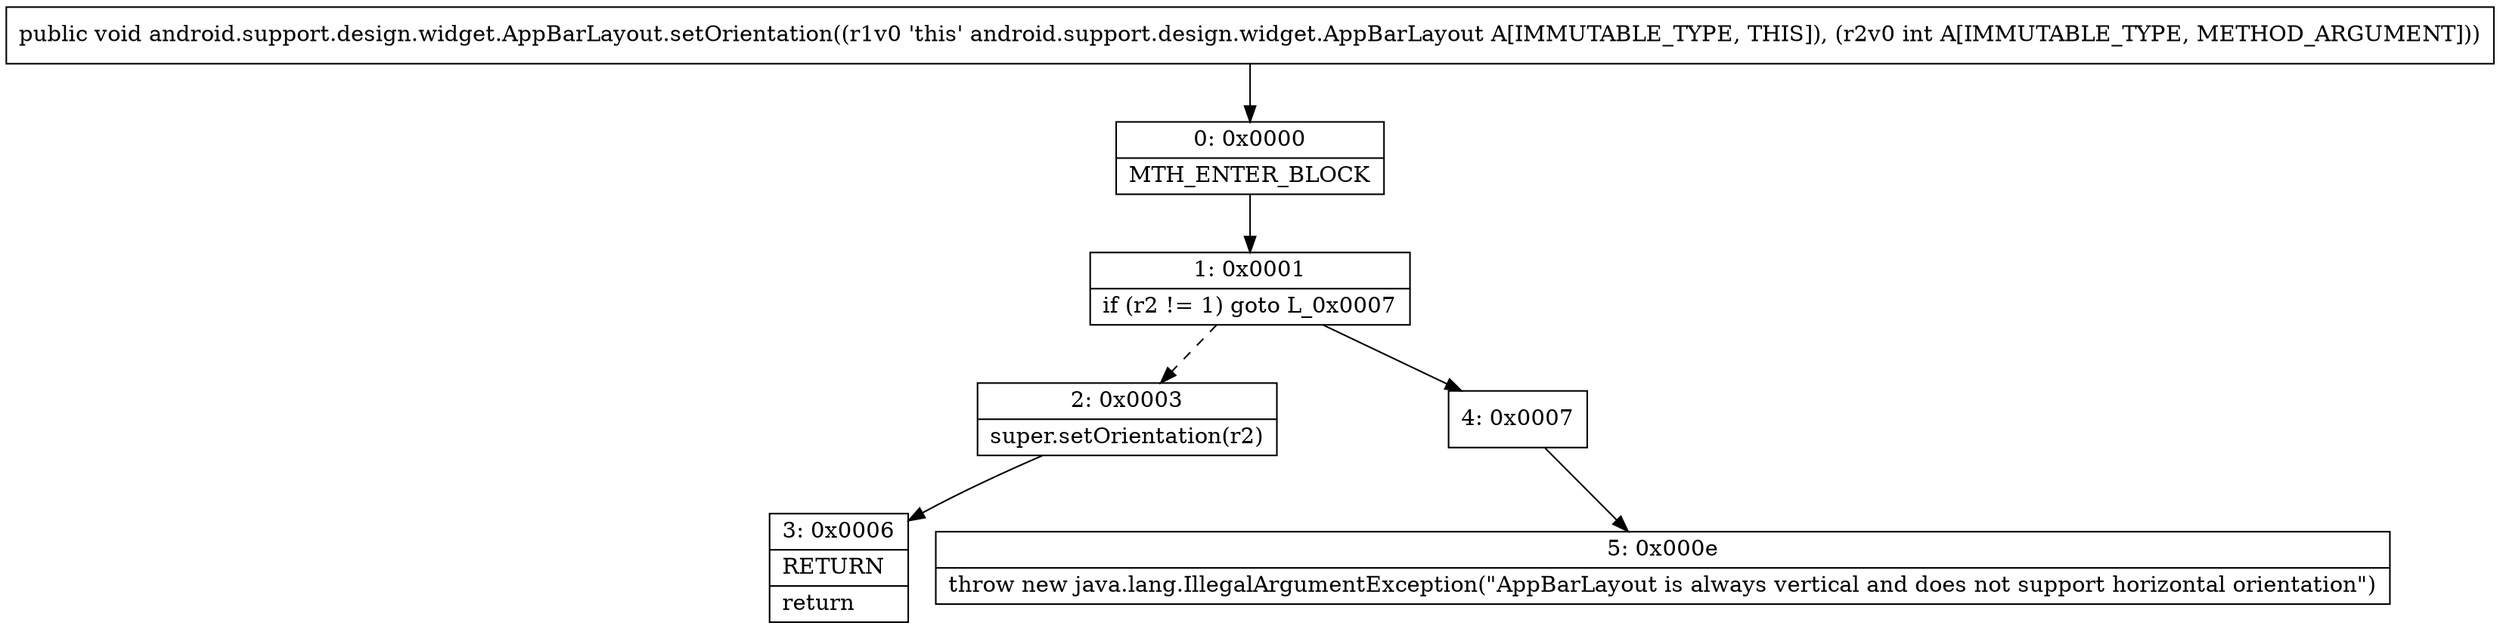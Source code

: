 digraph "CFG forandroid.support.design.widget.AppBarLayout.setOrientation(I)V" {
Node_0 [shape=record,label="{0\:\ 0x0000|MTH_ENTER_BLOCK\l}"];
Node_1 [shape=record,label="{1\:\ 0x0001|if (r2 != 1) goto L_0x0007\l}"];
Node_2 [shape=record,label="{2\:\ 0x0003|super.setOrientation(r2)\l}"];
Node_3 [shape=record,label="{3\:\ 0x0006|RETURN\l|return\l}"];
Node_4 [shape=record,label="{4\:\ 0x0007}"];
Node_5 [shape=record,label="{5\:\ 0x000e|throw new java.lang.IllegalArgumentException(\"AppBarLayout is always vertical and does not support horizontal orientation\")\l}"];
MethodNode[shape=record,label="{public void android.support.design.widget.AppBarLayout.setOrientation((r1v0 'this' android.support.design.widget.AppBarLayout A[IMMUTABLE_TYPE, THIS]), (r2v0 int A[IMMUTABLE_TYPE, METHOD_ARGUMENT])) }"];
MethodNode -> Node_0;
Node_0 -> Node_1;
Node_1 -> Node_2[style=dashed];
Node_1 -> Node_4;
Node_2 -> Node_3;
Node_4 -> Node_5;
}

